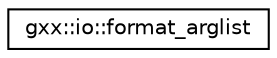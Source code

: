 digraph "Graphical Class Hierarchy"
{
  edge [fontname="Helvetica",fontsize="10",labelfontname="Helvetica",labelfontsize="10"];
  node [fontname="Helvetica",fontsize="10",shape=record];
  rankdir="LR";
  Node1 [label="gxx::io::format_arglist",height=0.2,width=0.4,color="black", fillcolor="white", style="filled",URL="$classgxx_1_1io_1_1format__arglist.html"];
}
